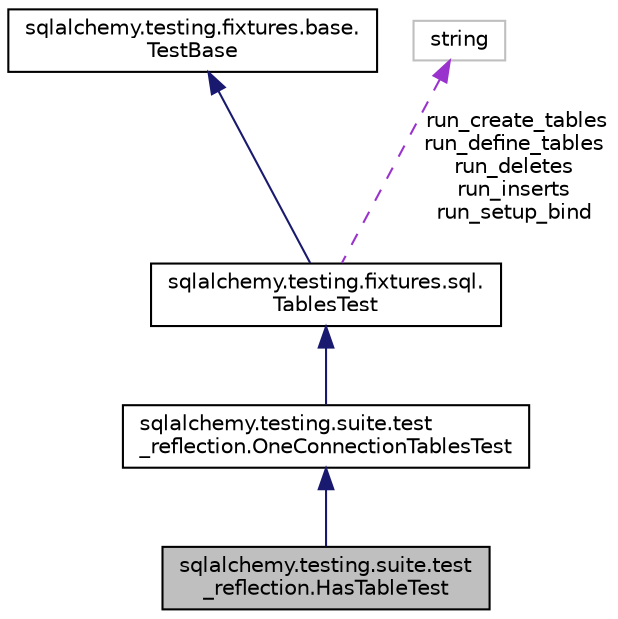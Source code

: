 digraph "sqlalchemy.testing.suite.test_reflection.HasTableTest"
{
 // LATEX_PDF_SIZE
  edge [fontname="Helvetica",fontsize="10",labelfontname="Helvetica",labelfontsize="10"];
  node [fontname="Helvetica",fontsize="10",shape=record];
  Node1 [label="sqlalchemy.testing.suite.test\l_reflection.HasTableTest",height=0.2,width=0.4,color="black", fillcolor="grey75", style="filled", fontcolor="black",tooltip=" "];
  Node2 -> Node1 [dir="back",color="midnightblue",fontsize="10",style="solid",fontname="Helvetica"];
  Node2 [label="sqlalchemy.testing.suite.test\l_reflection.OneConnectionTablesTest",height=0.2,width=0.4,color="black", fillcolor="white", style="filled",URL="$classsqlalchemy_1_1testing_1_1suite_1_1test__reflection_1_1OneConnectionTablesTest.html",tooltip=" "];
  Node3 -> Node2 [dir="back",color="midnightblue",fontsize="10",style="solid",fontname="Helvetica"];
  Node3 [label="sqlalchemy.testing.fixtures.sql.\lTablesTest",height=0.2,width=0.4,color="black", fillcolor="white", style="filled",URL="$classsqlalchemy_1_1testing_1_1fixtures_1_1sql_1_1TablesTest.html",tooltip=" "];
  Node4 -> Node3 [dir="back",color="midnightblue",fontsize="10",style="solid",fontname="Helvetica"];
  Node4 [label="sqlalchemy.testing.fixtures.base.\lTestBase",height=0.2,width=0.4,color="black", fillcolor="white", style="filled",URL="$classsqlalchemy_1_1testing_1_1fixtures_1_1base_1_1TestBase.html",tooltip=" "];
  Node5 -> Node3 [dir="back",color="darkorchid3",fontsize="10",style="dashed",label=" run_create_tables\nrun_define_tables\nrun_deletes\nrun_inserts\nrun_setup_bind" ,fontname="Helvetica"];
  Node5 [label="string",height=0.2,width=0.4,color="grey75", fillcolor="white", style="filled",tooltip=" "];
}

